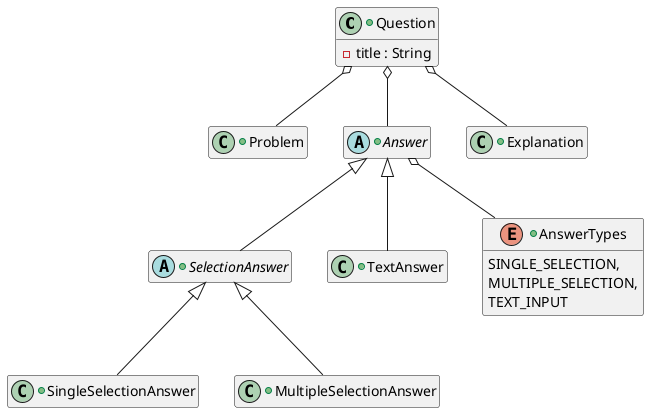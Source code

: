 @startuml

hide empty members

+class Question {
    - title : String
}

+class Problem {
}

+abstract Answer {
}

+abstract SelectionAnswer {
}

+class SingleSelectionAnswer {
}

+class MultipleSelectionAnswer {
}

+class TextAnswer {
}

+class Explanation {
}

+enum AnswerTypes {
    SINGLE_SELECTION,
    MULTIPLE_SELECTION,
    TEXT_INPUT
}

Question o-- Problem
Question o-- Answer
Question o-- Explanation

Answer o-- AnswerTypes
Answer <|-- SelectionAnswer
Answer <|-- TextAnswer

SelectionAnswer <|-- SingleSelectionAnswer
SelectionAnswer <|-- MultipleSelectionAnswer

@enduml